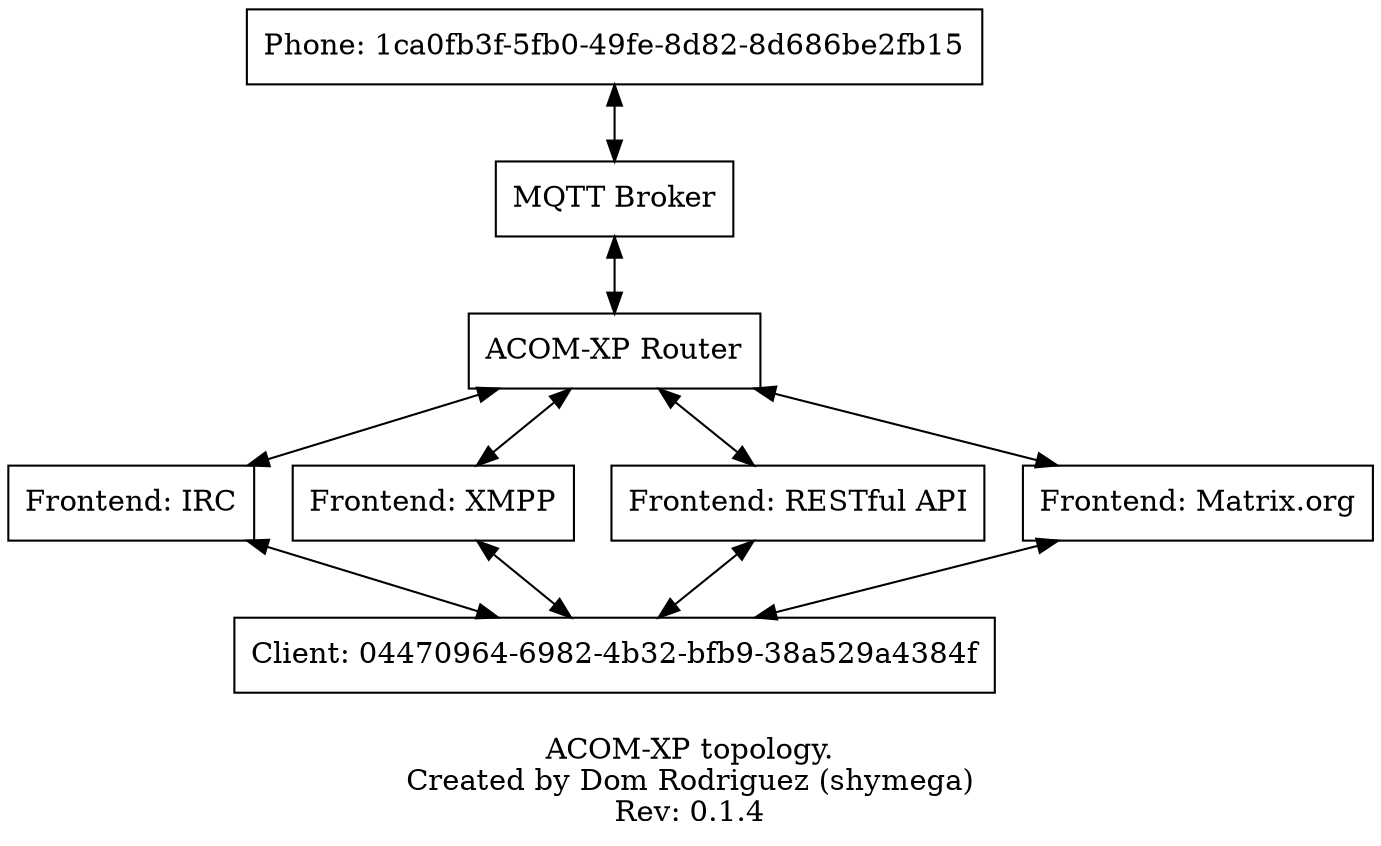 digraph Router {
    node [shape=record];
    
    phone0 [label="Phone: 1ca0fb3f-5fb0-49fe-8d82-8d686be2fb15"];

    broker [label="MQTT Broker"];
    router [label="ACOM-XP Router"];

    frt_irc [label="Frontend: IRC"];
    frt_xmpp [label="Frontend: XMPP"];
    frt_rest [label="Frontend: RESTful API"];
    frt_matrix [label="Frontend: Matrix.org"];

    phone0 -> broker -> router [dir="both"];

    router -> {frt_irc,frt_xmpp,frt_rest,frt_matrix} [dir="both"];

    client0 [label="Client: 04470964-6982-4b32-bfb9-38a529a4384f"];

    {frt_irc,frt_xmpp,frt_rest,frt_matrix} -> client0 [dir="both"];

    label = "\nACOM-XP topology.\nCreated by Dom Rodriguez (shymega)\nRev: 0.1.4"
}
